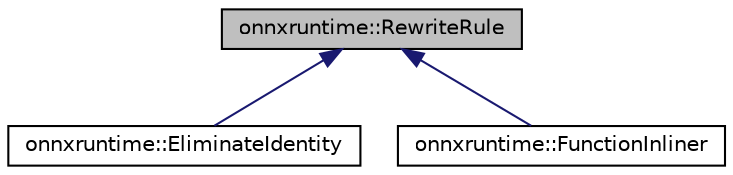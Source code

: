 digraph "onnxruntime::RewriteRule"
{
  edge [fontname="Helvetica",fontsize="10",labelfontname="Helvetica",labelfontsize="10"];
  node [fontname="Helvetica",fontsize="10",shape=record];
  Node0 [label="onnxruntime::RewriteRule",height=0.2,width=0.4,color="black", fillcolor="grey75", style="filled", fontcolor="black"];
  Node0 -> Node1 [dir="back",color="midnightblue",fontsize="10",style="solid",fontname="Helvetica"];
  Node1 [label="onnxruntime::EliminateIdentity",height=0.2,width=0.4,color="black", fillcolor="white", style="filled",URL="$classonnxruntime_1_1EliminateIdentity.html"];
  Node0 -> Node2 [dir="back",color="midnightblue",fontsize="10",style="solid",fontname="Helvetica"];
  Node2 [label="onnxruntime::FunctionInliner",height=0.2,width=0.4,color="black", fillcolor="white", style="filled",URL="$classonnxruntime_1_1FunctionInliner.html"];
}
